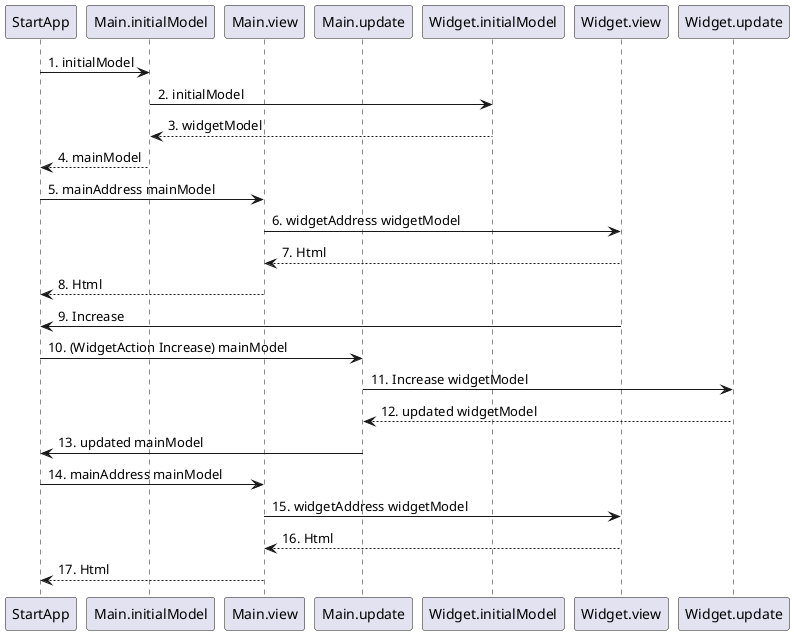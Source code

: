 @startuml
participant StartApp as SA
participant Main.initialModel as Mim
participant Main.view as MV
participant Main.update as MU
participant Widget.initialModel as Wim
participant Widget.view as WV
participant Widget.update as WU

SA -> Mim: 1. initialModel
Mim -> Wim: 2. initialModel
Wim --> Mim: 3. widgetModel
Mim --> SA: 4. mainModel
SA -> MV : 5. mainAddress mainModel
MV -> WV : 6. widgetAddress widgetModel
WV --> MV : 7. Html
MV --> SA : 8. Html

WV -> SA: 9. Increase
SA -> MU: 10. (WidgetAction Increase) mainModel
MU -> WU : 11. Increase widgetModel
WU --> MU: 12. updated widgetModel
MU -> SA: 13. updated mainModel
SA -> MV : 14. mainAddress mainModel
MV -> WV : 15. widgetAddress widgetModel
WV --> MV : 16. Html
MV --> SA : 17. Html
@enduml
